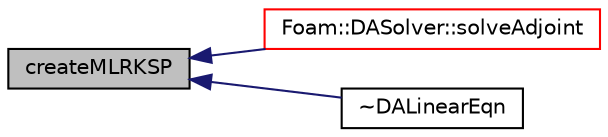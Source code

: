 digraph "createMLRKSP"
{
  bgcolor="transparent";
  edge [fontname="Helvetica",fontsize="10",labelfontname="Helvetica",labelfontsize="10"];
  node [fontname="Helvetica",fontsize="10",shape=record];
  rankdir="LR";
  Node16 [label="createMLRKSP",height=0.2,width=0.4,color="black", fillcolor="grey75", style="filled", fontcolor="black"];
  Node16 -> Node17 [dir="back",color="midnightblue",fontsize="10",style="solid",fontname="Helvetica"];
  Node17 [label="Foam::DASolver::solveAdjoint",height=0.2,width=0.4,color="red",URL="$classFoam_1_1DASolver.html#a985af8c5b6d6bf478b8fd1d999865b47",tooltip="solve the adjoint linear equations "];
  Node16 -> Node19 [dir="back",color="midnightblue",fontsize="10",style="solid",fontname="Helvetica"];
  Node19 [label="~DALinearEqn",height=0.2,width=0.4,color="black",URL="$classFoam_1_1DALinearEqn.html#a6d05df4f45d76502d1f4726e7d09f043",tooltip="Destructor. "];
}
